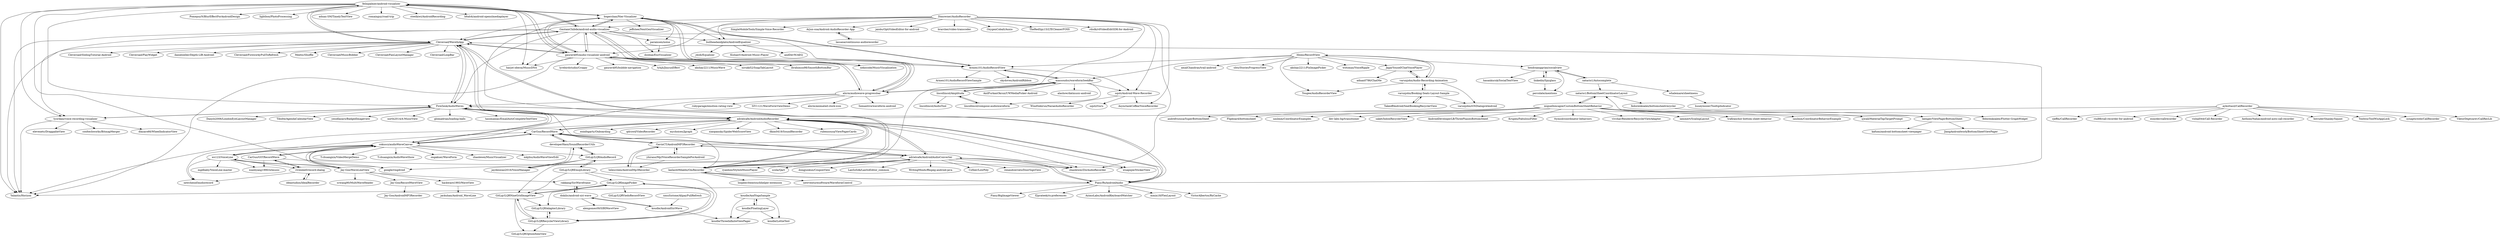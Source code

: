 digraph G {
"felixpalmer/android-visualizer" -> "bogerchan/Nier-Visualizer"
"felixpalmer/android-visualizer" -> "GautamChibde/android-audio-visualizer"
"felixpalmer/android-visualizer" -> "Yalantis/Horizon" ["e"=1]
"felixpalmer/android-visualizer" -> "Cleveroad/WaveInApp"
"felixpalmer/android-visualizer" -> "gauravk95/audio-visualizer-android"
"felixpalmer/android-visualizer" -> "tyorikan/voice-recording-visualizer"
"felixpalmer/android-visualizer" -> "PomepuyN/BlurEffectForAndroidDesign" ["e"=1]
"felixpalmer/android-visualizer" -> "FireZenk/AudioWaves"
"felixpalmer/android-visualizer" -> "lightbox/PhotoProcessing" ["e"=1]
"felixpalmer/android-visualizer" -> "google/ringdroid" ["e"=1]
"felixpalmer/android-visualizer" -> "adnan-SM/TimelyTextView" ["e"=1]
"felixpalmer/android-visualizer" -> "harjot-oberai/MusicDNA" ["e"=1]
"felixpalmer/android-visualizer" -> "romainguy/road-trip" ["e"=1]
"felixpalmer/android-visualizer" -> "steelkiwi/AndroidRecording" ["e"=1]
"felixpalmer/android-visualizer" -> "h6ah4i/android-openslmediaplayer" ["e"=1]
"GavinCT/AndroidMP3Recorder" -> "telescreen/AndroidMp3Recorder"
"GavinCT/AndroidMP3Recorder" -> "CarGuo/RecordWave"
"GavinCT/AndroidMP3Recorder" -> "adrielcafe/AndroidAudioConverter"
"GavinCT/AndroidMP3Recorder" -> "yhirano/Mp3VoiceRecorderSampleForAndroid"
"GavinCT/AndroidMP3Recorder" -> "zhaolewei/ZlwAudioRecorder" ["e"=1]
"GavinCT/AndroidMP3Recorder" -> "adrielcafe/AndroidAudioRecorder"
"CarGuo/GSYRecordWave" -> "zhaolewei/ZlwAudioRecorder" ["e"=1]
"CarGuo/GSYRecordWave" -> "cokuscz/audioWaveCanvas"
"CarGuo/GSYRecordWave" -> "rivenlee0/record-dialog"
"CarGuo/GSYRecordWave" -> "wanliyang1990/wlmusic" ["e"=1]
"ws123/VoiceLine" -> "Jay-Goo/WaveLineView"
"ws123/VoiceLine" -> "rivenlee0/record-dialog"
"ws123/VoiceLine" -> "cokuscz/audioWaveCanvas"
"ws123/VoiceLine" -> "mgdbaby/VoiceLine-master"
"ws123/VoiceLine" -> "CarGuo/RecordWave"
"ws123/VoiceLine" -> "wanliyang1990/wlmusic" ["e"=1]
"ws123/VoiceLine" -> "newchenxf/audiorecord"
"CarGuo/RecordWave" -> "cokuscz/audioWaveCanvas"
"CarGuo/RecordWave" -> "GavinCT/AndroidMP3Recorder"
"CarGuo/RecordWave" -> "adrielcafe/AndroidAudioRecorder"
"CarGuo/RecordWave" -> "developerHaoz/SoundRecorderUtils"
"CarGuo/RecordWave" -> "adrielcafe/AndroidAudioConverter"
"GitLqr/LQRImagePicker" -> "GitLqr/LQRNineGridImageView"
"GitLqr/LQRImagePicker" -> "GitLqr/LQRAdapterLibrary"
"GitLqr/LQRImagePicker" -> "GitLqr/LQRViedoRecordView"
"GitLqr/LQRImagePicker" -> "GitLqr/LQRRecyclerViewLibrary"
"adrielcafe/AndroidAudioConverter" -> "adrielcafe/AndroidAudioRecorder"
"adrielcafe/AndroidAudioConverter" -> "kailash09dabhi/OmRecorder"
"adrielcafe/AndroidAudioConverter" -> "WritingMinds/ffmpeg-android-java" ["e"=1]
"adrielcafe/AndroidAudioConverter" -> "GavinCT/AndroidMP3Recorder"
"adrielcafe/AndroidAudioConverter" -> "CoXier/LowPoly" ["e"=1]
"adrielcafe/AndroidAudioConverter" -> "renaudcerrato/DoorSignView" ["e"=1]
"adrielcafe/AndroidAudioConverter" -> "CarGuo/RecordWave"
"adrielcafe/AndroidAudioConverter" -> "ryanhoo/StylishMusicPlayer" ["e"=1]
"adrielcafe/AndroidAudioConverter" -> "Piasy/RxAndroidAudio"
"adrielcafe/AndroidAudioConverter" -> "scola/Qart" ["e"=1]
"adrielcafe/AndroidAudioConverter" -> "zhaolewei/ZlwAudioRecorder" ["e"=1]
"adrielcafe/AndroidAudioConverter" -> "wuapnjie/StickerView" ["e"=1]
"adrielcafe/AndroidAudioConverter" -> "dongjunkun/CouponView" ["e"=1]
"adrielcafe/AndroidAudioConverter" -> "LanSoSdk/LanSoEditor_common" ["e"=1]
"adrielcafe/AndroidAudioConverter" -> "google/ringdroid" ["e"=1]
"adrielcafe/AndroidAudioRecorder" -> "kailash09dabhi/OmRecorder"
"adrielcafe/AndroidAudioRecorder" -> "adrielcafe/AndroidAudioConverter"
"adrielcafe/AndroidAudioRecorder" -> "Cleveroad/WaveInApp"
"adrielcafe/AndroidAudioRecorder" -> "Piasy/RxAndroidAudio"
"adrielcafe/AndroidAudioRecorder" -> "FireZenk/AudioWaves"
"adrielcafe/AndroidAudioRecorder" -> "eoinfogarty/Onboarding" ["e"=1]
"adrielcafe/AndroidAudioRecorder" -> "Yalantis/Horizon" ["e"=1]
"adrielcafe/AndroidAudioRecorder" -> "CarGuo/RecordWave"
"adrielcafe/AndroidAudioRecorder" -> "qdrzwd/VideoRecorder" ["e"=1]
"adrielcafe/AndroidAudioRecorder" -> "mychoices/Jgraph" ["e"=1]
"adrielcafe/AndroidAudioRecorder" -> "wuapnjie/StickerView" ["e"=1]
"adrielcafe/AndroidAudioRecorder" -> "xiaopansky/SpiderWebScoreView" ["e"=1]
"adrielcafe/AndroidAudioRecorder" -> "dkim0419/SoundRecorder" ["e"=1]
"adrielcafe/AndroidAudioRecorder" -> "zhaolewei/ZlwAudioRecorder" ["e"=1]
"adrielcafe/AndroidAudioRecorder" -> "rubensousa/ViewPagerCards" ["e"=1]
"lincollincol/Amplituda" -> "lincollincol/compose-audiowaveform"
"lincollincol/Amplituda" -> "massoudss/waveformSeekBar"
"lincollincol/Amplituda" -> "lincollincol/AudioTool"
"lincollincol/compose-audiowaveform" -> "lincollincol/Amplituda"
"massoudss/waveformSeekBar" -> "lincollincol/Amplituda"
"massoudss/waveformSeekBar" -> "Armen101/AudioRecordView"
"massoudss/waveformSeekBar" -> "alxrm/audiowave-progressbar"
"massoudss/waveformSeekBar" -> "lincollincol/compose-audiowaveform"
"massoudss/waveformSeekBar" -> "squti/Android-Wave-Recorder"
"massoudss/waveformSeekBar" -> "AnilFurkanOkcun/UWMediaPicker-Android" ["e"=1]
"massoudss/waveformSeekBar" -> "alashow/datmusic-android" ["e"=1]
"developerHaoz/SoundRecorderUtils" -> "jaydenxiao2016/VoiceManager"
"developerHaoz/SoundRecorderUtils" -> "GitLqr/LQRAudioRecord"
"developerHaoz/SoundRecorderUtils" -> "CarGuo/RecordWave"
"Piasy/RxAndroidAudio" -> "adrielcafe/AndroidAudioRecorder"
"Piasy/RxAndroidAudio" -> "kailash09dabhi/OmRecorder"
"Piasy/RxAndroidAudio" -> "Piasy/BigImageViewer" ["e"=1]
"Piasy/RxAndroidAudio" -> "f2prateek/rx-preferences" ["e"=1]
"Piasy/RxAndroidAudio" -> "FireZenk/AudioWaves"
"Piasy/RxAndroidAudio" -> "AzimoLabs/AndroidKeyboardWatcher" ["e"=1]
"Piasy/RxAndroidAudio" -> "Yalantis/Horizon" ["e"=1]
"Piasy/RxAndroidAudio" -> "mmin18/FlexLayout" ["e"=1]
"Piasy/RxAndroidAudio" -> "adrielcafe/AndroidAudioConverter"
"Piasy/RxAndroidAudio" -> "VictorAlbertos/RxCache" ["e"=1]
"Piasy/RxAndroidAudio" -> "Cleveroad/WaveInApp"
"kailash09dabhi/OmRecorder" -> "adrielcafe/AndroidAudioRecorder"
"kailash09dabhi/OmRecorder" -> "adrielcafe/AndroidAudioConverter"
"kailash09dabhi/OmRecorder" -> "Cleveroad/WaveInApp"
"kailash09dabhi/OmRecorder" -> "Piasy/RxAndroidAudio"
"kailash09dabhi/OmRecorder" -> "newventuresoftware/WaveformControl" ["e"=1]
"kailash09dabhi/OmRecorder" -> "loopeer/itemtouchhelper-extension" ["e"=1]
"kailash09dabhi/OmRecorder" -> "FireZenk/AudioWaves"
"alxrm/audiowave-progressbar" -> "massoudss/waveformSeekBar"
"alxrm/audiowave-progressbar" -> "GautamChibde/android-audio-visualizer"
"alxrm/audiowave-progressbar" -> "alxrm/animated-clock-icon" ["e"=1]
"alxrm/audiowave-progressbar" -> "FireZenk/AudioWaves"
"alxrm/audiowave-progressbar" -> "Semantive/waveform-android" ["e"=1]
"alxrm/audiowave-progressbar" -> "bogerchan/Nier-Visualizer"
"alxrm/audiowave-progressbar" -> "rubygarage/emotion-rating-view" ["e"=1]
"alxrm/audiowave-progressbar" -> "SIY1121/WaveFormViewDemo" ["e"=1]
"alxrm/audiowave-progressbar" -> "gauravk95/audio-visualizer-android"
"alxrm/audiowave-progressbar" -> "cokuscz/audioWaveCanvas"
"miguelhincapie/CustomBottomSheetBehavior" -> "natario1/BottomSheetCoordinatorLayout"
"miguelhincapie/CustomBottomSheetBehavior" -> "AndroidDeveloperLB/ThreePhasesBottomSheet"
"miguelhincapie/CustomBottomSheetBehavior" -> "Krupen/FabulousFilter" ["e"=1]
"miguelhincapie/CustomBottomSheetBehavior" -> "ttymsd/coordinator-behaviors"
"miguelhincapie/CustomBottomSheetBehavior" -> "vivchar/RendererRecyclerViewAdapter" ["e"=1]
"miguelhincapie/CustomBottomSheetBehavior" -> "iammert/ScalingLayout" ["e"=1]
"miguelhincapie/CustomBottomSheetBehavior" -> "trafi/anchor-bottom-sheet-behavior"
"miguelhincapie/CustomBottomSheetBehavior" -> "saulmm/CoordinatorBehaviorExample" ["e"=1]
"miguelhincapie/CustomBottomSheetBehavior" -> "sjwall/MaterialTapTargetPrompt" ["e"=1]
"miguelhincapie/CustomBottomSheetBehavior" -> "andrefrsousa/SuperBottomSheet" ["e"=1]
"miguelhincapie/CustomBottomSheetBehavior" -> "Flipboard/bottomsheet" ["e"=1]
"miguelhincapie/CustomBottomSheetBehavior" -> "saulmm/CoordinatorExamples" ["e"=1]
"miguelhincapie/CustomBottomSheetBehavior" -> "laenger/ViewPagerBottomSheet"
"miguelhincapie/CustomBottomSheetBehavior" -> "dev-labs-bg/transitioner" ["e"=1]
"miguelhincapie/CustomBottomSheetBehavior" -> "saket/InboxRecyclerView" ["e"=1]
"GautamChibde/android-audio-visualizer" -> "gauravk95/audio-visualizer-android"
"GautamChibde/android-audio-visualizer" -> "Cleveroad/WaveInApp"
"GautamChibde/android-audio-visualizer" -> "bogerchan/Nier-Visualizer"
"GautamChibde/android-audio-visualizer" -> "felixpalmer/android-visualizer"
"GautamChibde/android-audio-visualizer" -> "bullheadandplato/AndroidEqualizer"
"GautamChibde/android-audio-visualizer" -> "alxrm/audiowave-progressbar"
"GautamChibde/android-audio-visualizer" -> "Yalantis/Horizon" ["e"=1]
"GautamChibde/android-audio-visualizer" -> "FireZenk/AudioWaves"
"GautamChibde/android-audio-visualizer" -> "paramsen/noise"
"GautamChibde/android-audio-visualizer" -> "harjot-oberai/MusicDNA" ["e"=1]
"GautamChibde/android-audio-visualizer" -> "Armen101/AudioRecordView"
"GautamChibde/android-audio-visualizer" -> "nekocode/MusicVisualization" ["e"=1]
"GautamChibde/android-audio-visualizer" -> "tyorikan/voice-recording-visualizer"
"GautamChibde/android-audio-visualizer" -> "dzolnai/ExoVisualizer"
"JagarYousef/ChatVoicePlayer" -> "varunjohn/Audio-Recording-Animation"
"JagarYousef/ChatVoicePlayer" -> "adnan0786/ChatMe"
"Jay-Goo/WaveLineView" -> "ws123/VoiceLine"
"Jay-Goo/WaveLineView" -> "cokuscz/audioWaveCanvas"
"Jay-Goo/WaveLineView" -> "scwang90/MultiWaveHeader" ["e"=1]
"Jay-Goo/WaveLineView" -> "rakkang/SiriWaveframe"
"Jay-Goo/WaveLineView" -> "hackware1993/WaveView"
"Jay-Goo/WaveLineView" -> "Jay-Goo/RecordWaveView"
"cokuscz/audioWaveCanvas" -> "CarGuo/RecordWave"
"cokuscz/audioWaveCanvas" -> "zhaolewei/MusicVisualizer"
"cokuscz/audioWaveCanvas" -> "CarGuo/GSYRecordWave"
"cokuscz/audioWaveCanvas" -> "Jay-Goo/WaveLineView"
"cokuscz/audioWaveCanvas" -> "mkjihu/AudioWaveViewEdit"
"cokuscz/audioWaveCanvas" -> "ws123/VoiceLine"
"cokuscz/audioWaveCanvas" -> "T-chuangxin/VideoMergeDemo" ["e"=1]
"cokuscz/audioWaveCanvas" -> "T-chuangxin/AudioWaveShow"
"cokuscz/audioWaveCanvas" -> "FireZenk/AudioWaves"
"cokuscz/audioWaveCanvas" -> "ongakuer/WaveForm" ["e"=1]
"cokuscz/audioWaveCanvas" -> "newchenxf/audiorecord"
"cokuscz/audioWaveCanvas" -> "GitLqr/LQRAudioRecord"
"cokuscz/audioWaveCanvas" -> "google/ringdroid" ["e"=1]
"Cleveroad/WaveInApp" -> "Yalantis/Horizon" ["e"=1]
"Cleveroad/WaveInApp" -> "Cleveroad/MusicBobber" ["e"=1]
"Cleveroad/WaveInApp" -> "adrielcafe/AndroidAudioRecorder"
"Cleveroad/WaveInApp" -> "kailash09dabhi/OmRecorder"
"Cleveroad/WaveInApp" -> "GautamChibde/android-audio-visualizer"
"Cleveroad/WaveInApp" -> "gauravk95/audio-visualizer-android"
"Cleveroad/WaveInApp" -> "FireZenk/AudioWaves"
"Cleveroad/WaveInApp" -> "Cleveroad/FanLayoutManager" ["e"=1]
"Cleveroad/WaveInApp" -> "Cleveroad/LoopBar" ["e"=1]
"Cleveroad/WaveInApp" -> "Cleveroad/SlidingTutorial-Android" ["e"=1]
"Cleveroad/WaveInApp" -> "Cleveroad/PlayWidget" ["e"=1]
"Cleveroad/WaveInApp" -> "felixpalmer/android-visualizer"
"Cleveroad/WaveInApp" -> "danielzeller/Depth-LIB-Android-" ["e"=1]
"Cleveroad/WaveInApp" -> "Cleveroad/FireworkyPullToRefresh" ["e"=1]
"Cleveroad/WaveInApp" -> "Meetic/Shuffle" ["e"=1]
"bogerchan/Nier-Visualizer" -> "gauravk95/audio-visualizer-android"
"bogerchan/Nier-Visualizer" -> "GautamChibde/android-audio-visualizer"
"bogerchan/Nier-Visualizer" -> "felixpalmer/android-visualizer"
"bogerchan/Nier-Visualizer" -> "Armen101/AudioRecordView"
"bogerchan/Nier-Visualizer" -> "Cleveroad/WaveInApp"
"bogerchan/Nier-Visualizer" -> "jeffshee/NextGenVisualizer"
"bogerchan/Nier-Visualizer" -> "alxrm/audiowave-progressbar"
"bogerchan/Nier-Visualizer" -> "paramsen/noise"
"bogerchan/Nier-Visualizer" -> "bullheadandplato/AndroidEqualizer"
"FireZenk/AudioWaves" -> "Cleveroad/WaveInApp"
"FireZenk/AudioWaves" -> "adrielcafe/AndroidAudioRecorder"
"FireZenk/AudioWaves" -> "Piasy/RxAndroidAudio"
"FireZenk/AudioWaves" -> "cokuscz/audioWaveCanvas"
"FireZenk/AudioWaves" -> "Danylo2006/LondonEyeLayoutManager" ["e"=1]
"FireZenk/AudioWaves" -> "Tibolte/AgendaCalendarView" ["e"=1]
"FireZenk/AudioWaves" -> "tyorikan/voice-recording-visualizer"
"FireZenk/AudioWaves" -> "yesidlazaro/BadgedImageview" ["e"=1]
"FireZenk/AudioWaves" -> "north2014/A-MusicView" ["e"=1]
"FireZenk/AudioWaves" -> "glomadrian/loading-balls" ["e"=1]
"FireZenk/AudioWaves" -> "tasomaniac/EmailAutoCompleteTextView" ["e"=1]
"jaydenxiao2016/VoiceManager" -> "developerHaoz/SoundRecorderUtils"
"xmuSistone/AlipayPullRefresh" -> "koudle/AndroidSiriWave"
"rivenlee0/record-dialog" -> "ideastudios/IdealRecorder"
"rivenlee0/record-dialog" -> "newchenxf/audiorecord"
"rivenlee0/record-dialog" -> "CarGuo/GSYRecordWave"
"gauravk95/audio-visualizer-android" -> "GautamChibde/android-audio-visualizer"
"gauravk95/audio-visualizer-android" -> "bogerchan/Nier-Visualizer"
"gauravk95/audio-visualizer-android" -> "Cleveroad/WaveInApp"
"gauravk95/audio-visualizer-android" -> "akshay2211/MusicWave" ["e"=1]
"gauravk95/audio-visualizer-android" -> "nirukk52/SnapTabLayout" ["e"=1]
"gauravk95/audio-visualizer-android" -> "felixpalmer/android-visualizer"
"gauravk95/audio-visualizer-android" -> "Armen101/AudioRecordView"
"gauravk95/audio-visualizer-android" -> "harjot-oberai/MusicDNA" ["e"=1]
"gauravk95/audio-visualizer-android" -> "Yalantis/Horizon" ["e"=1]
"gauravk95/audio-visualizer-android" -> "nekocode/MusicVisualization" ["e"=1]
"gauravk95/audio-visualizer-android" -> "ibrahimsn98/SmoothBottomBar" ["e"=1]
"gauravk95/audio-visualizer-android" -> "lyrebirdstudio/Croppy" ["e"=1]
"gauravk95/audio-visualizer-android" -> "gauravk95/bubble-navigation" ["e"=1]
"gauravk95/audio-visualizer-android" -> "alxrm/audiowave-progressbar"
"gauravk95/audio-visualizer-android" -> "tyhjh/JinyunEffect" ["e"=1]
"telescreen/AndroidMp3Recorder" -> "GavinCT/AndroidMP3Recorder"
"aykuttasil/CallRecorder" -> "synapticweb/CallRecorder"
"aykuttasil/CallRecorder" -> "ViktorDegtyarev/CallRecLib"
"aykuttasil/CallRecorder" -> "rjeffm/CallRecorder"
"aykuttasil/CallRecorder" -> "riul88/call-recorder-for-android"
"aykuttasil/CallRecorder" -> "esnyder/callrecorder"
"aykuttasil/CallRecorder" -> "vishal044/Call-Recorder"
"aykuttasil/CallRecorder" -> "AnthonyNahas/android-auto-call-recorder"
"aykuttasil/CallRecorder" -> "adrielcafe/AndroidAudioRecorder"
"aykuttasil/CallRecorder" -> "IntruderShanky/Squint" ["e"=1]
"aykuttasil/CallRecorder" -> "Toolwiz/ToolWizAppLock" ["e"=1]
"GitLqr/LQRAdapterLibrary" -> "GitLqr/LQRRecyclerViewLibrary"
"GitLqr/LQRNineGridImageView" -> "GitLqr/LQRImagePicker"
"GitLqr/LQRNineGridImageView" -> "GitLqr/LQRAdapterLibrary"
"GitLqr/LQRNineGridImageView" -> "GitLqr/LQROptionItemView"
"GitLqr/LQRNineGridImageView" -> "GitLqr/LQRRecyclerViewLibrary"
"GitLqr/LQREmojiLibrary" -> "GitLqr/LQRAudioRecord"
"GitLqr/LQREmojiLibrary" -> "GitLqr/LQRImagePicker"
"GitLqr/LQREmojiLibrary" -> "GitLqr/LQRNineGridImageView"
"GitLqr/LQREmojiLibrary" -> "GitLqr/LQRRecyclerViewLibrary"
"TakeoffAndroid/SeatBookingRecyclerView" -> "varunjohn/Booking-Seats-Layout-Sample"
"3llomi/RecordView" -> "varunjohn/Audio-Recording-Animation"
"3llomi/RecordView" -> "akshay2211/PixImagePicker" ["e"=1]
"3llomi/RecordView" -> "Tougee/AudioRecorderView"
"3llomi/RecordView" -> "JagarYousef/ChatVoicePlayer"
"3llomi/RecordView" -> "wotomas/VoiceRipple" ["e"=1]
"3llomi/RecordView" -> "amalChandran/trail-android" ["e"=1]
"3llomi/RecordView" -> "massoudss/waveformSeekBar"
"3llomi/RecordView" -> "hendraanggrian/socialview"
"3llomi/RecordView" -> "shts/StoriesProgressView" ["e"=1]
"3llomi/RecordView" -> "Armen101/AudioRecordView"
"Dimowner/AudioRecorder" -> "SimpleMobileTools/Simple-Voice-Recorder" ["e"=1]
"Dimowner/AudioRecorder" -> "adrielcafe/AndroidAudioRecorder"
"Dimowner/AudioRecorder" -> "Arjun-sna/Android-AudioRecorder-App"
"Dimowner/AudioRecorder" -> "jaiobs/OptiVideoEditor-for-android" ["e"=1]
"Dimowner/AudioRecorder" -> "brarcher/video-transcoder" ["e"=1]
"Dimowner/AudioRecorder" -> "bullheadandplato/AndroidEqualizer"
"Dimowner/AudioRecorder" -> "AsynctaskCoffee/VoiceRecorder"
"Dimowner/AudioRecorder" -> "OxygenCobalt/Auxio" ["e"=1]
"Dimowner/AudioRecorder" -> "kailash09dabhi/OmRecorder"
"Dimowner/AudioRecorder" -> "TheRedSpy15/LTECleanerFOSS" ["e"=1]
"Dimowner/AudioRecorder" -> "gauravk95/audio-visualizer-android"
"Dimowner/AudioRecorder" -> "GautamChibde/android-audio-visualizer"
"Dimowner/AudioRecorder" -> "zhaolewei/ZlwAudioRecorder" ["e"=1]
"Dimowner/AudioRecorder" -> "rdsdk/rdVideoEditSDK-for-Android" ["e"=1]
"Dimowner/AudioRecorder" -> "squti/Android-Wave-Recorder"
"hackware1993/WaveView" -> "jackuhan/Android_WaveLine"
"Arjun-sna/Android-AudioRecorder-App" -> "lassana/continuous-audiorecorder"
"tyorikan/voice-recording-visualizer" -> "Yalantis/Horizon" ["e"=1]
"tyorikan/voice-recording-visualizer" -> "cooltechworks/BitmapMerger" ["e"=1]
"tyorikan/voice-recording-visualizer" -> "dlazaro66/WheelIndicatorView" ["e"=1]
"tyorikan/voice-recording-visualizer" -> "FireZenk/AudioWaves"
"tyorikan/voice-recording-visualizer" -> "elevenetc/DraggableView" ["e"=1]
"hendraanggrian/socialview" -> "linkedin/Spyglass"
"hendraanggrian/socialview" -> "percolate/mentions"
"hendraanggrian/socialview" -> "hasankucuk/SocialTextView"
"hendraanggrian/socialview" -> "natario1/Autocomplete"
"natario1/BottomSheetCoordinatorLayout" -> "fedorenkoalex/bottomsheetrecycler"
"natario1/BottomSheetCoordinatorLayout" -> "miguelhincapie/CustomBottomSheetBehavior"
"natario1/Autocomplete" -> "natario1/BottomSheetCoordinatorLayout"
"natario1/Autocomplete" -> "whalemare/sheetmenu"
"natario1/Autocomplete" -> "hendraanggrian/socialview"
"linkedin/Spyglass" -> "hendraanggrian/socialview"
"linkedin/Spyglass" -> "percolate/mentions"
"GitLqr/LQRRecyclerViewLibrary" -> "GitLqr/LQRAdapterLibrary"
"GitLqr/LQRRecyclerViewLibrary" -> "GitLqr/LQROptionItemView"
"GitLqr/LQRRecyclerViewLibrary" -> "GitLqr/LQRNineGridImageView"
"GitLqr/LQRRecyclerViewLibrary" -> "GitLqr/LQRImagePicker"
"Armen101/AudioRecordView" -> "massoudss/waveformSeekBar"
"Armen101/AudioRecordView" -> "squti/Android-Wave-Recorder"
"Armen101/AudioRecordView" -> "Armen101/AudioRecordViewSample"
"Armen101/AudioRecordView" -> "bogerchan/Nier-Visualizer"
"Armen101/AudioRecordView" -> "skydoves/AndroidRibbon" ["e"=1]
"GitLqr/LQRAudioRecord" -> "GitLqr/LQREmojiLibrary"
"GitLqr/LQRAudioRecord" -> "developerHaoz/SoundRecorderUtils"
"GitLqr/LQRAudioRecord" -> "GitLqr/LQRNineGridImageView"
"GitLqr/LQRAudioRecord" -> "jaydenxiao2016/VoiceManager"
"dnkilic/android-siri-wave" -> "rakkang/SiriWaveframe"
"dnkilic/android-siri-wave" -> "koudle/AndroidSiriWave"
"dnkilic/android-siri-wave" -> "alexgomes09/SIRIWaveView"
"laenger/ViewPagerBottomSheet" -> "kafumi/android-bottomsheet-viewpager"
"laenger/ViewPagerBottomSheet" -> "natario1/BottomSheetCoordinatorLayout"
"laenger/ViewPagerBottomSheet" -> "JiangAndroidwork/BottomSheetViewPager"
"squti/Android-Wave-Recorder" -> "WindSekirun/NaraeAudioRecorder"
"squti/Android-Wave-Recorder" -> "squti/Guru"
"squti/Android-Wave-Recorder" -> "AsynctaskCoffee/VoiceRecorder"
"rakkang/SiriWaveframe" -> "dnkilic/android-siri-wave"
"koudle/AndYogaSample" -> "koudle/LottieText"
"koudle/AndYogaSample" -> "koudle/ThreeInfiniteViewPager"
"koudle/AndYogaSample" -> "koudle/FloatingLayer"
"ideastudios/IdealRecorder" -> "rivenlee0/record-dialog"
"paramsen/noise" -> "dzolnai/ExoVisualizer"
"bullheadandplato/AndroidEqualizer" -> "j4zib/Equalizer"
"bullheadandplato/AndroidEqualizer" -> "KishanV/Android-Music-Player"
"bullheadandplato/AndroidEqualizer" -> "andDevW/AEQ"
"koudle/AndroidSiriWave" -> "koudle/ThreeInfiniteViewPager"
"koudle/AndroidSiriWave" -> "dnkilic/android-siri-wave"
"yhirano/Mp3VoiceRecorderSampleForAndroid" -> "GavinCT/AndroidMP3Recorder"
"yhirano/Mp3VoiceRecorderSampleForAndroid" -> "telescreen/AndroidMp3Recorder"
"Jay-Goo/RecordWaveView" -> "Jay-Goo/AndroidMP3Recorder"
"varunjohn/Audio-Recording-Animation" -> "3llomi/RecordView"
"varunjohn/Audio-Recording-Animation" -> "JagarYousef/ChatVoicePlayer"
"varunjohn/Audio-Recording-Animation" -> "varunjohn/iOSDialogs4Android"
"varunjohn/Audio-Recording-Animation" -> "varunjohn/Booking-Seats-Layout-Sample"
"varunjohn/Audio-Recording-Animation" -> "Tougee/AudioRecorderView"
"varunjohn/Booking-Seats-Layout-Sample" -> "TakeoffAndroid/SeatBookingRecyclerView"
"varunjohn/Booking-Seats-Layout-Sample" -> "varunjohn/iOSDialogs4Android"
"varunjohn/Booking-Seats-Layout-Sample" -> "varunjohn/Audio-Recording-Animation"
"lassana/continuous-audiorecorder" -> "Arjun-sna/Android-AudioRecorder-App"
"whalemare/sheetmenu" -> "huseyinozer/TooltipIndicator" ["e"=1]
"fedorenkoalex/bottomsheetrecycler" -> "fedorenkoalex/Flutter-GraphWidget"
"koudle/FloatingLayer" -> "koudle/LottieText"
"koudle/FloatingLayer" -> "koudle/ThreeInfiniteViewPager"
"koudle/FloatingLayer" -> "koudle/AndYogaSample"
"felixpalmer/android-visualizer" ["l"="48.613,-0.725"]
"bogerchan/Nier-Visualizer" ["l"="48.653,-0.752"]
"GautamChibde/android-audio-visualizer" ["l"="48.623,-0.756"]
"Yalantis/Horizon" ["l"="48.069,0.967"]
"Cleveroad/WaveInApp" ["l"="48.585,-0.749"]
"gauravk95/audio-visualizer-android" ["l"="48.637,-0.737"]
"tyorikan/voice-recording-visualizer" ["l"="48.601,-0.691"]
"PomepuyN/BlurEffectForAndroidDesign" ["l"="53.251,0.429"]
"FireZenk/AudioWaves" ["l"="48.566,-0.711"]
"lightbox/PhotoProcessing" ["l"="53.183,0.548"]
"google/ringdroid" ["l"="50.913,1.761"]
"adnan-SM/TimelyTextView" ["l"="53.1,0.428"]
"harjot-oberai/MusicDNA" ["l"="48.413,1.1"]
"romainguy/road-trip" ["l"="53.068,0.398"]
"steelkiwi/AndroidRecording" ["l"="47.582,0.192"]
"h6ah4i/android-openslmediaplayer" ["l"="51.013,1.8"]
"GavinCT/AndroidMP3Recorder" ["l"="48.482,-0.713"]
"telescreen/AndroidMp3Recorder" ["l"="48.502,-0.686"]
"CarGuo/RecordWave" ["l"="48.478,-0.69"]
"adrielcafe/AndroidAudioConverter" ["l"="48.494,-0.741"]
"yhirano/Mp3VoiceRecorderSampleForAndroid" ["l"="48.478,-0.67"]
"zhaolewei/ZlwAudioRecorder" ["l"="48.912,1.662"]
"adrielcafe/AndroidAudioRecorder" ["l"="48.52,-0.76"]
"CarGuo/GSYRecordWave" ["l"="48.476,-0.606"]
"cokuscz/audioWaveCanvas" ["l"="48.514,-0.64"]
"rivenlee0/record-dialog" ["l"="48.472,-0.578"]
"wanliyang1990/wlmusic" ["l"="50.834,1.619"]
"ws123/VoiceLine" ["l"="48.514,-0.604"]
"Jay-Goo/WaveLineView" ["l"="48.534,-0.568"]
"mgdbaby/VoiceLine-master" ["l"="48.502,-0.567"]
"newchenxf/audiorecord" ["l"="48.495,-0.594"]
"developerHaoz/SoundRecorderUtils" ["l"="48.423,-0.674"]
"GitLqr/LQRImagePicker" ["l"="48.312,-0.635"]
"GitLqr/LQRNineGridImageView" ["l"="48.336,-0.623"]
"GitLqr/LQRAdapterLibrary" ["l"="48.301,-0.615"]
"GitLqr/LQRViedoRecordView" ["l"="48.28,-0.644"]
"GitLqr/LQRRecyclerViewLibrary" ["l"="48.318,-0.615"]
"kailash09dabhi/OmRecorder" ["l"="48.55,-0.764"]
"WritingMinds/ffmpeg-android-java" ["l"="50.783,1.736"]
"CoXier/LowPoly" ["l"="52.254,-2.949"]
"renaudcerrato/DoorSignView" ["l"="52.254,-2.967"]
"ryanhoo/StylishMusicPlayer" ["l"="48.387,1.12"]
"Piasy/RxAndroidAudio" ["l"="48.535,-0.73"]
"scola/Qart" ["l"="52.212,-3.027"]
"wuapnjie/StickerView" ["l"="48.236,1.416"]
"dongjunkun/CouponView" ["l"="52.297,-2.978"]
"LanSoSdk/LanSoEditor_common" ["l"="50.739,1.681"]
"eoinfogarty/Onboarding" ["l"="52.306,-2.91"]
"qdrzwd/VideoRecorder" ["l"="50.65,1.665"]
"mychoices/Jgraph" ["l"="52.218,-3.049"]
"xiaopansky/SpiderWebScoreView" ["l"="52.24,-3.055"]
"dkim0419/SoundRecorder" ["l"="-28.305,-22.31"]
"rubensousa/ViewPagerCards" ["l"="52.416,-2.875"]
"lincollincol/Amplituda" ["l"="48.741,-0.71"]
"lincollincol/compose-audiowaveform" ["l"="48.748,-0.729"]
"massoudss/waveformSeekBar" ["l"="48.717,-0.734"]
"lincollincol/AudioTool" ["l"="48.759,-0.687"]
"Armen101/AudioRecordView" ["l"="48.694,-0.749"]
"alxrm/audiowave-progressbar" ["l"="48.642,-0.711"]
"squti/Android-Wave-Recorder" ["l"="48.69,-0.792"]
"AnilFurkanOkcun/UWMediaPicker-Android" ["l"="51.458,-5.148"]
"alashow/datmusic-android" ["l"="48.324,-3.513"]
"jaydenxiao2016/VoiceManager" ["l"="48.393,-0.679"]
"GitLqr/LQRAudioRecord" ["l"="48.397,-0.646"]
"Piasy/BigImageViewer" ["l"="48.556,1.171"]
"f2prateek/rx-preferences" ["l"="50.204,-3.407"]
"AzimoLabs/AndroidKeyboardWatcher" ["l"="50.413,-1.905"]
"mmin18/FlexLayout" ["l"="48.197,1.067"]
"VictorAlbertos/RxCache" ["l"="48.67,0.972"]
"newventuresoftware/WaveformControl" ["l"="51.079,1.736"]
"loopeer/itemtouchhelper-extension" ["l"="52.302,-2.93"]
"alxrm/animated-clock-icon" ["l"="50.695,-4.988"]
"Semantive/waveform-android" ["l"="51.026,1.732"]
"rubygarage/emotion-rating-view" ["l"="51.068,-4.965"]
"SIY1121/WaveFormViewDemo" ["l"="51.061,1.746"]
"miguelhincapie/CustomBottomSheetBehavior" ["l"="49.076,-0.885"]
"natario1/BottomSheetCoordinatorLayout" ["l"="49.045,-0.853"]
"AndroidDeveloperLB/ThreePhasesBottomSheet" ["l"="49.092,-0.921"]
"Krupen/FabulousFilter" ["l"="52.432,-2.546"]
"ttymsd/coordinator-behaviors" ["l"="49.058,-0.92"]
"vivchar/RendererRecyclerViewAdapter" ["l"="52.449,-2.478"]
"iammert/ScalingLayout" ["l"="52.471,-2.522"]
"trafi/anchor-bottom-sheet-behavior" ["l"="49.117,-0.899"]
"saulmm/CoordinatorBehaviorExample" ["l"="48.34,0.572"]
"sjwall/MaterialTapTargetPrompt" ["l"="52.424,-2.693"]
"andrefrsousa/SuperBottomSheet" ["l"="51.273,-5.086"]
"Flipboard/bottomsheet" ["l"="48.326,0.704"]
"saulmm/CoordinatorExamples" ["l"="48.351,0.516"]
"laenger/ViewPagerBottomSheet" ["l"="49.092,-0.848"]
"dev-labs-bg/transitioner" ["l"="52.677,-2.524"]
"saket/InboxRecyclerView" ["l"="48.213,-3.154"]
"bullheadandplato/AndroidEqualizer" ["l"="48.638,-0.813"]
"paramsen/noise" ["l"="48.661,-0.784"]
"nekocode/MusicVisualization" ["l"="50.993,-5.045"]
"dzolnai/ExoVisualizer" ["l"="48.638,-0.786"]
"JagarYousef/ChatVoicePlayer" ["l"="48.832,-0.769"]
"varunjohn/Audio-Recording-Animation" ["l"="48.832,-0.743"]
"adnan0786/ChatMe" ["l"="48.844,-0.789"]
"scwang90/MultiWaveHeader" ["l"="48.777,1.471"]
"rakkang/SiriWaveframe" ["l"="48.561,-0.483"]
"hackware1993/WaveView" ["l"="48.545,-0.52"]
"Jay-Goo/RecordWaveView" ["l"="48.512,-0.532"]
"zhaolewei/MusicVisualizer" ["l"="48.466,-0.634"]
"mkjihu/AudioWaveViewEdit" ["l"="48.491,-0.643"]
"T-chuangxin/VideoMergeDemo" ["l"="50.86,1.605"]
"T-chuangxin/AudioWaveShow" ["l"="48.494,-0.624"]
"ongakuer/WaveForm" ["l"="51.092,1.705"]
"Cleveroad/MusicBobber" ["l"="52.329,-2.764"]
"Cleveroad/FanLayoutManager" ["l"="52.341,-2.802"]
"Cleveroad/LoopBar" ["l"="52.298,-2.815"]
"Cleveroad/SlidingTutorial-Android" ["l"="52.353,-2.768"]
"Cleveroad/PlayWidget" ["l"="52.343,-2.729"]
"danielzeller/Depth-LIB-Android-" ["l"="48.324,0.861"]
"Cleveroad/FireworkyPullToRefresh" ["l"="52.367,-2.696"]
"Meetic/Shuffle" ["l"="47.942,1.235"]
"jeffshee/NextGenVisualizer" ["l"="48.682,-0.769"]
"Danylo2006/LondonEyeLayoutManager" ["l"="50.504,-1.754"]
"Tibolte/AgendaCalendarView" ["l"="48.141,1"]
"yesidlazaro/BadgedImageview" ["l"="50.696,-1.587"]
"north2014/A-MusicView" ["l"="48.189,1.131"]
"glomadrian/loading-balls" ["l"="50.506,-1.703"]
"tasomaniac/EmailAutoCompleteTextView" ["l"="50.56,-1.642"]
"xmuSistone/AlipayPullRefresh" ["l"="48.601,-0.382"]
"koudle/AndroidSiriWave" ["l"="48.575,-0.406"]
"ideastudios/IdealRecorder" ["l"="48.452,-0.556"]
"akshay2211/MusicWave" ["l"="52.549,-2.486"]
"nirukk52/SnapTabLayout" ["l"="51.284,-5.065"]
"ibrahimsn98/SmoothBottomBar" ["l"="51.345,-5.004"]
"lyrebirdstudio/Croppy" ["l"="51.328,-4.948"]
"gauravk95/bubble-navigation" ["l"="51.317,-4.973"]
"tyhjh/JinyunEffect" ["l"="49.266,1.77"]
"aykuttasil/CallRecorder" ["l"="48.444,-0.86"]
"synapticweb/CallRecorder" ["l"="48.47,-0.88"]
"ViktorDegtyarev/CallRecLib" ["l"="48.452,-0.9"]
"rjeffm/CallRecorder" ["l"="48.423,-0.881"]
"riul88/call-recorder-for-android" ["l"="48.395,-0.876"]
"esnyder/callrecorder" ["l"="48.423,-0.907"]
"vishal044/Call-Recorder" ["l"="48.427,-0.838"]
"AnthonyNahas/android-auto-call-recorder" ["l"="48.413,-0.855"]
"IntruderShanky/Squint" ["l"="52.236,-2.728"]
"Toolwiz/ToolWizAppLock" ["l"="50.436,0.298"]
"GitLqr/LQROptionItemView" ["l"="48.326,-0.595"]
"GitLqr/LQREmojiLibrary" ["l"="48.353,-0.639"]
"TakeoffAndroid/SeatBookingRecyclerView" ["l"="48.88,-0.706"]
"varunjohn/Booking-Seats-Layout-Sample" ["l"="48.859,-0.723"]
"3llomi/RecordView" ["l"="48.799,-0.76"]
"akshay2211/PixImagePicker" ["l"="51.467,-5.121"]
"Tougee/AudioRecorderView" ["l"="48.811,-0.735"]
"wotomas/VoiceRipple" ["l"="52.471,-2.258"]
"amalChandran/trail-android" ["l"="52.262,-2.385"]
"hendraanggrian/socialview" ["l"="48.91,-0.808"]
"shts/StoriesProgressView" ["l"="52.377,-2.294"]
"Dimowner/AudioRecorder" ["l"="48.607,-0.798"]
"SimpleMobileTools/Simple-Voice-Recorder" ["l"="-28.241,-22.115"]
"Arjun-sna/Android-AudioRecorder-App" ["l"="48.599,-0.865"]
"jaiobs/OptiVideoEditor-for-android" ["l"="50.902,1.649"]
"brarcher/video-transcoder" ["l"="-28.449,-22.154"]
"AsynctaskCoffee/VoiceRecorder" ["l"="48.658,-0.81"]
"OxygenCobalt/Auxio" ["l"="-28.414,-21.989"]
"TheRedSpy15/LTECleanerFOSS" ["l"="-28.354,-21.985"]
"rdsdk/rdVideoEditSDK-for-Android" ["l"="50.851,1.658"]
"jackuhan/Android_WaveLine" ["l"="48.527,-0.489"]
"lassana/continuous-audiorecorder" ["l"="48.598,-0.895"]
"cooltechworks/BitmapMerger" ["l"="50.65,0.328"]
"dlazaro66/WheelIndicatorView" ["l"="50.741,0.382"]
"elevenetc/DraggableView" ["l"="50.544,0.18"]
"linkedin/Spyglass" ["l"="48.916,-0.838"]
"percolate/mentions" ["l"="48.891,-0.833"]
"hasankucuk/SocialTextView" ["l"="48.931,-0.78"]
"natario1/Autocomplete" ["l"="48.967,-0.824"]
"fedorenkoalex/bottomsheetrecycler" ["l"="49.052,-0.821"]
"whalemare/sheetmenu" ["l"="48.994,-0.805"]
"Armen101/AudioRecordViewSample" ["l"="48.697,-0.721"]
"skydoves/AndroidRibbon" ["l"="51.241,-5.05"]
"dnkilic/android-siri-wave" ["l"="48.566,-0.441"]
"alexgomes09/SIRIWaveView" ["l"="48.547,-0.422"]
"kafumi/android-bottomsheet-viewpager" ["l"="49.114,-0.824"]
"JiangAndroidwork/BottomSheetViewPager" ["l"="49.12,-0.849"]
"WindSekirun/NaraeAudioRecorder" ["l"="48.716,-0.824"]
"squti/Guru" ["l"="48.712,-0.802"]
"koudle/AndYogaSample" ["l"="48.55,-0.352"]
"koudle/LottieText" ["l"="48.551,-0.333"]
"koudle/ThreeInfiniteViewPager" ["l"="48.565,-0.37"]
"koudle/FloatingLayer" ["l"="48.566,-0.345"]
"j4zib/Equalizer" ["l"="48.658,-0.836"]
"KishanV/Android-Music-Player" ["l"="48.649,-0.855"]
"andDevW/AEQ" ["l"="48.634,-0.837"]
"Jay-Goo/AndroidMP3Recorder" ["l"="48.496,-0.512"]
"varunjohn/iOSDialogs4Android" ["l"="48.842,-0.722"]
"huseyinozer/TooltipIndicator" ["l"="52.345,-2.343"]
"fedorenkoalex/Flutter-GraphWidget" ["l"="49.06,-0.801"]
}